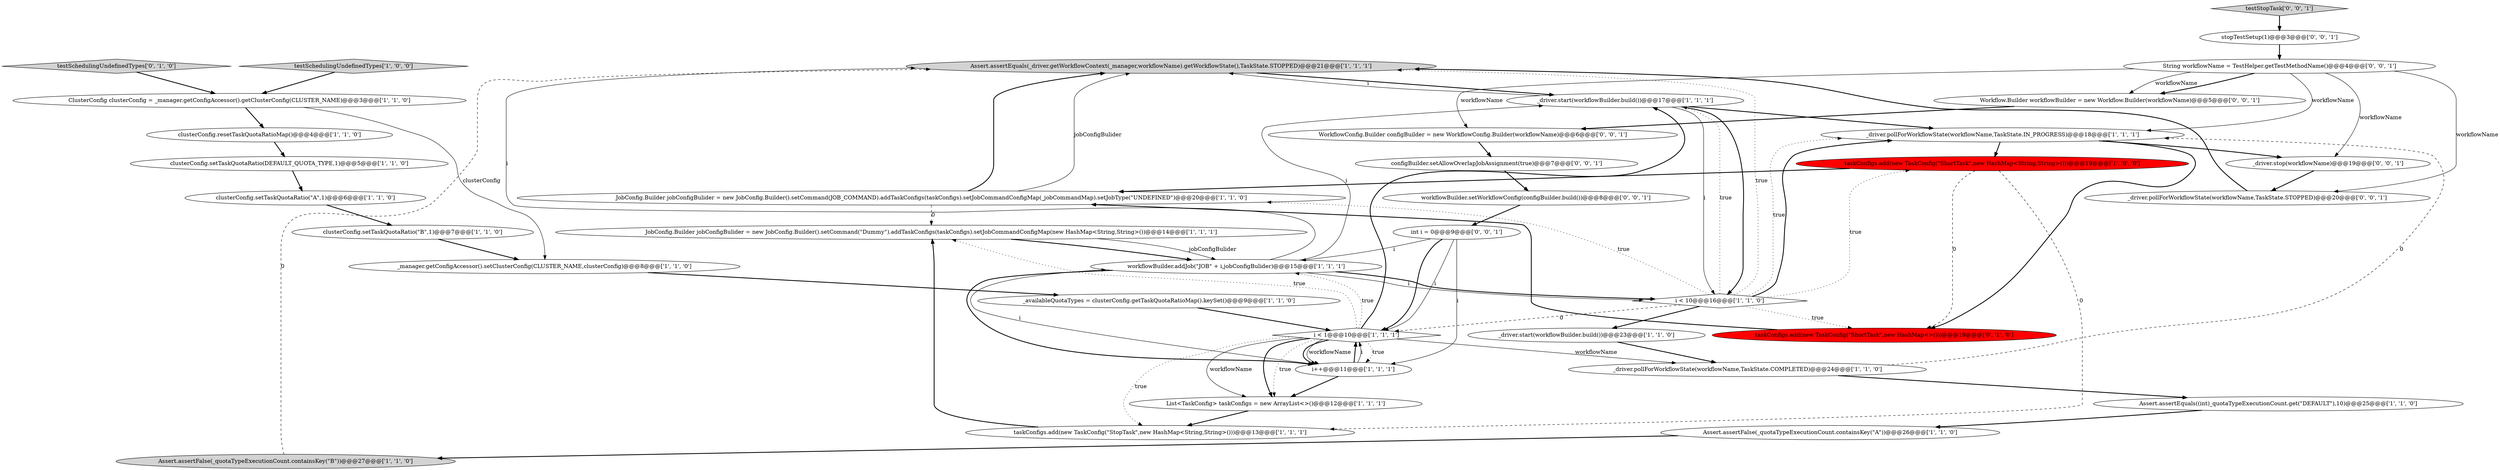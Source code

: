digraph {
16 [style = filled, label = "Assert.assertEquals(_driver.getWorkflowContext(_manager,workflowName).getWorkflowState(),TaskState.STOPPED)@@@21@@@['1', '1', '1']", fillcolor = lightgray, shape = ellipse image = "AAA0AAABBB1BBB"];
7 [style = filled, label = "taskConfigs.add(new TaskConfig(\"ShortTask\",new HashMap<String,String>()))@@@19@@@['1', '0', '0']", fillcolor = red, shape = ellipse image = "AAA1AAABBB1BBB"];
3 [style = filled, label = "Assert.assertFalse(_quotaTypeExecutionCount.containsKey(\"B\"))@@@27@@@['1', '1', '0']", fillcolor = lightgray, shape = ellipse image = "AAA0AAABBB1BBB"];
19 [style = filled, label = "JobConfig.Builder jobConfigBulider = new JobConfig.Builder().setCommand(JOB_COMMAND).addTaskConfigs(taskConfigs).setJobCommandConfigMap(_jobCommandMap).setJobType(\"UNDEFINED\")@@@20@@@['1', '1', '0']", fillcolor = white, shape = ellipse image = "AAA0AAABBB1BBB"];
22 [style = filled, label = "_driver.start(workflowBuilder.build())@@@17@@@['1', '1', '1']", fillcolor = white, shape = ellipse image = "AAA0AAABBB1BBB"];
18 [style = filled, label = "_driver.pollForWorkflowState(workflowName,TaskState.COMPLETED)@@@24@@@['1', '1', '0']", fillcolor = white, shape = ellipse image = "AAA0AAABBB1BBB"];
4 [style = filled, label = "workflowBuilder.addJob(\"JOB\" + i,jobConfigBulider)@@@15@@@['1', '1', '1']", fillcolor = white, shape = ellipse image = "AAA0AAABBB1BBB"];
33 [style = filled, label = "workflowBuilder.setWorkflowConfig(configBuilder.build())@@@8@@@['0', '0', '1']", fillcolor = white, shape = ellipse image = "AAA0AAABBB3BBB"];
8 [style = filled, label = "testSchedulingUndefinedTypes['1', '0', '0']", fillcolor = lightgray, shape = diamond image = "AAA0AAABBB1BBB"];
32 [style = filled, label = "_driver.pollForWorkflowState(workflowName,TaskState.STOPPED)@@@20@@@['0', '0', '1']", fillcolor = white, shape = ellipse image = "AAA0AAABBB3BBB"];
5 [style = filled, label = "i++@@@11@@@['1', '1', '1']", fillcolor = white, shape = ellipse image = "AAA0AAABBB1BBB"];
9 [style = filled, label = "Assert.assertEquals((int)_quotaTypeExecutionCount.get(\"DEFAULT\"),10)@@@25@@@['1', '1', '0']", fillcolor = white, shape = ellipse image = "AAA0AAABBB1BBB"];
13 [style = filled, label = "i < 10@@@16@@@['1', '1', '0']", fillcolor = white, shape = diamond image = "AAA0AAABBB1BBB"];
28 [style = filled, label = "WorkflowConfig.Builder configBuilder = new WorkflowConfig.Builder(workflowName)@@@6@@@['0', '0', '1']", fillcolor = white, shape = ellipse image = "AAA0AAABBB3BBB"];
26 [style = filled, label = "taskConfigs.add(new TaskConfig(\"ShortTask\",new HashMap<>()))@@@19@@@['0', '1', '0']", fillcolor = red, shape = ellipse image = "AAA1AAABBB2BBB"];
14 [style = filled, label = "List<TaskConfig> taskConfigs = new ArrayList<>()@@@12@@@['1', '1', '1']", fillcolor = white, shape = ellipse image = "AAA0AAABBB1BBB"];
36 [style = filled, label = "stopTestSetup(1)@@@3@@@['0', '0', '1']", fillcolor = white, shape = ellipse image = "AAA0AAABBB3BBB"];
25 [style = filled, label = "testSchedulingUndefinedTypes['0', '1', '0']", fillcolor = lightgray, shape = diamond image = "AAA0AAABBB2BBB"];
24 [style = filled, label = "Assert.assertFalse(_quotaTypeExecutionCount.containsKey(\"A\"))@@@26@@@['1', '1', '0']", fillcolor = white, shape = ellipse image = "AAA0AAABBB1BBB"];
10 [style = filled, label = "_driver.start(workflowBuilder.build())@@@23@@@['1', '1', '0']", fillcolor = white, shape = ellipse image = "AAA0AAABBB1BBB"];
27 [style = filled, label = "configBuilder.setAllowOverlapJobAssignment(true)@@@7@@@['0', '0', '1']", fillcolor = white, shape = ellipse image = "AAA0AAABBB3BBB"];
12 [style = filled, label = "clusterConfig.setTaskQuotaRatio(\"B\",1)@@@7@@@['1', '1', '0']", fillcolor = white, shape = ellipse image = "AAA0AAABBB1BBB"];
20 [style = filled, label = "_manager.getConfigAccessor().setClusterConfig(CLUSTER_NAME,clusterConfig)@@@8@@@['1', '1', '0']", fillcolor = white, shape = ellipse image = "AAA0AAABBB1BBB"];
2 [style = filled, label = "clusterConfig.setTaskQuotaRatio(DEFAULT_QUOTA_TYPE,1)@@@5@@@['1', '1', '0']", fillcolor = white, shape = ellipse image = "AAA0AAABBB1BBB"];
15 [style = filled, label = "clusterConfig.setTaskQuotaRatio(\"A\",1)@@@6@@@['1', '1', '0']", fillcolor = white, shape = ellipse image = "AAA0AAABBB1BBB"];
21 [style = filled, label = "taskConfigs.add(new TaskConfig(\"StopTask\",new HashMap<String,String>()))@@@13@@@['1', '1', '1']", fillcolor = white, shape = ellipse image = "AAA0AAABBB1BBB"];
23 [style = filled, label = "ClusterConfig clusterConfig = _manager.getConfigAccessor().getClusterConfig(CLUSTER_NAME)@@@3@@@['1', '1', '0']", fillcolor = white, shape = ellipse image = "AAA0AAABBB1BBB"];
35 [style = filled, label = "int i = 0@@@9@@@['0', '0', '1']", fillcolor = white, shape = ellipse image = "AAA0AAABBB3BBB"];
29 [style = filled, label = "Workflow.Builder workflowBuilder = new Workflow.Builder(workflowName)@@@5@@@['0', '0', '1']", fillcolor = white, shape = ellipse image = "AAA0AAABBB3BBB"];
11 [style = filled, label = "clusterConfig.resetTaskQuotaRatioMap()@@@4@@@['1', '1', '0']", fillcolor = white, shape = ellipse image = "AAA0AAABBB1BBB"];
31 [style = filled, label = "_driver.stop(workflowName)@@@19@@@['0', '0', '1']", fillcolor = white, shape = ellipse image = "AAA0AAABBB3BBB"];
30 [style = filled, label = "testStopTask['0', '0', '1']", fillcolor = lightgray, shape = diamond image = "AAA0AAABBB3BBB"];
0 [style = filled, label = "i < 1@@@10@@@['1', '1', '1']", fillcolor = white, shape = diamond image = "AAA0AAABBB1BBB"];
17 [style = filled, label = "JobConfig.Builder jobConfigBulider = new JobConfig.Builder().setCommand(\"Dummy\").addTaskConfigs(taskConfigs).setJobCommandConfigMap(new HashMap<String,String>())@@@14@@@['1', '1', '1']", fillcolor = white, shape = ellipse image = "AAA0AAABBB1BBB"];
1 [style = filled, label = "_availableQuotaTypes = clusterConfig.getTaskQuotaRatioMap().keySet()@@@9@@@['1', '1', '0']", fillcolor = white, shape = ellipse image = "AAA0AAABBB1BBB"];
34 [style = filled, label = "String workflowName = TestHelper.getTestMethodName()@@@4@@@['0', '0', '1']", fillcolor = white, shape = ellipse image = "AAA0AAABBB3BBB"];
6 [style = filled, label = "_driver.pollForWorkflowState(workflowName,TaskState.IN_PROGRESS)@@@18@@@['1', '1', '1']", fillcolor = white, shape = ellipse image = "AAA0AAABBB1BBB"];
13->6 [style = dotted, label="true"];
13->10 [style = bold, label=""];
10->18 [style = bold, label=""];
34->29 [style = bold, label=""];
13->16 [style = dotted, label="true"];
33->35 [style = bold, label=""];
0->18 [style = solid, label="workflowName"];
7->21 [style = dashed, label="0"];
6->26 [style = bold, label=""];
0->5 [style = dotted, label="true"];
35->5 [style = solid, label="i"];
8->23 [style = bold, label=""];
36->34 [style = bold, label=""];
25->23 [style = bold, label=""];
5->4 [style = solid, label="i"];
17->4 [style = solid, label="jobConfigBulider"];
31->32 [style = bold, label=""];
22->13 [style = solid, label="i"];
23->20 [style = solid, label="clusterConfig"];
34->28 [style = solid, label="workflowName"];
4->13 [style = bold, label=""];
13->26 [style = dotted, label="true"];
0->4 [style = dotted, label="true"];
17->4 [style = bold, label=""];
3->16 [style = dashed, label="0"];
34->29 [style = solid, label="workflowName"];
12->20 [style = bold, label=""];
13->19 [style = dotted, label="true"];
30->36 [style = bold, label=""];
0->5 [style = solid, label="workflowName"];
1->0 [style = bold, label=""];
13->7 [style = dotted, label="true"];
20->1 [style = bold, label=""];
5->14 [style = bold, label=""];
32->16 [style = bold, label=""];
16->22 [style = bold, label=""];
26->19 [style = bold, label=""];
34->31 [style = solid, label="workflowName"];
0->14 [style = solid, label="workflowName"];
11->2 [style = bold, label=""];
4->13 [style = solid, label="i"];
19->16 [style = bold, label=""];
13->0 [style = dashed, label="0"];
29->28 [style = bold, label=""];
18->6 [style = dashed, label="0"];
34->32 [style = solid, label="workflowName"];
35->0 [style = bold, label=""];
0->14 [style = bold, label=""];
6->31 [style = bold, label=""];
0->21 [style = dotted, label="true"];
4->16 [style = solid, label="i"];
13->22 [style = dotted, label="true"];
5->0 [style = bold, label=""];
35->4 [style = solid, label="i"];
0->22 [style = bold, label=""];
2->15 [style = bold, label=""];
18->9 [style = bold, label=""];
5->0 [style = solid, label="i"];
19->16 [style = solid, label="jobConfigBulider"];
0->17 [style = dotted, label="true"];
22->6 [style = bold, label=""];
22->16 [style = solid, label="i"];
0->14 [style = dotted, label="true"];
15->12 [style = bold, label=""];
19->17 [style = dashed, label="0"];
27->33 [style = bold, label=""];
28->27 [style = bold, label=""];
35->0 [style = solid, label="i"];
13->6 [style = bold, label=""];
23->11 [style = bold, label=""];
6->7 [style = bold, label=""];
7->26 [style = dashed, label="0"];
7->19 [style = bold, label=""];
21->17 [style = bold, label=""];
24->3 [style = bold, label=""];
9->24 [style = bold, label=""];
14->21 [style = bold, label=""];
22->13 [style = bold, label=""];
4->5 [style = bold, label=""];
34->6 [style = solid, label="workflowName"];
0->5 [style = bold, label=""];
4->22 [style = solid, label="i"];
}
